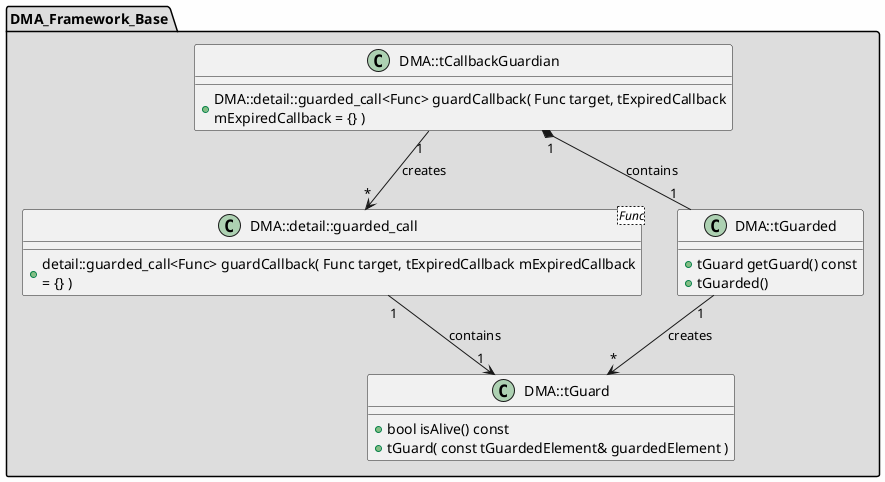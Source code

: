 
@startuml

skinparam backgroundColor #FEFEFE
skinparam wrapWidth 600
package "DMA_Framework_Base" #DDDDDD
{

class "DMA::detail::guarded_call<Func>" as DMA::detail::guarded_call_Func_
{
    + detail::guarded_call<Func> guardCallback( Func target, tExpiredCallback mExpiredCallback = {} )
}

class "DMA::tCallbackGuardian"
{
    + DMA::detail::guarded_call<Func> guardCallback( Func target, tExpiredCallback mExpiredCallback = {} )
}

class "DMA::tGuard"
{
    + bool isAlive() const
    + tGuard( const tGuardedElement& guardedElement )
}

class "DMA::tGuarded"
{
    + tGuard getGuard() const
    + tGuarded()
}

}

'====================Dependencies section====================
DMA::detail::guarded_call_Func_ "1" --> "1" DMA::tGuard : contains
DMA::tCallbackGuardian "1" --> "*" DMA::detail::guarded_call_Func_ : creates
DMA::tCallbackGuardian "1" *-- "1" DMA::tGuarded : contains
DMA::tGuarded "1" --> "*" DMA::tGuard : creates

@enduml